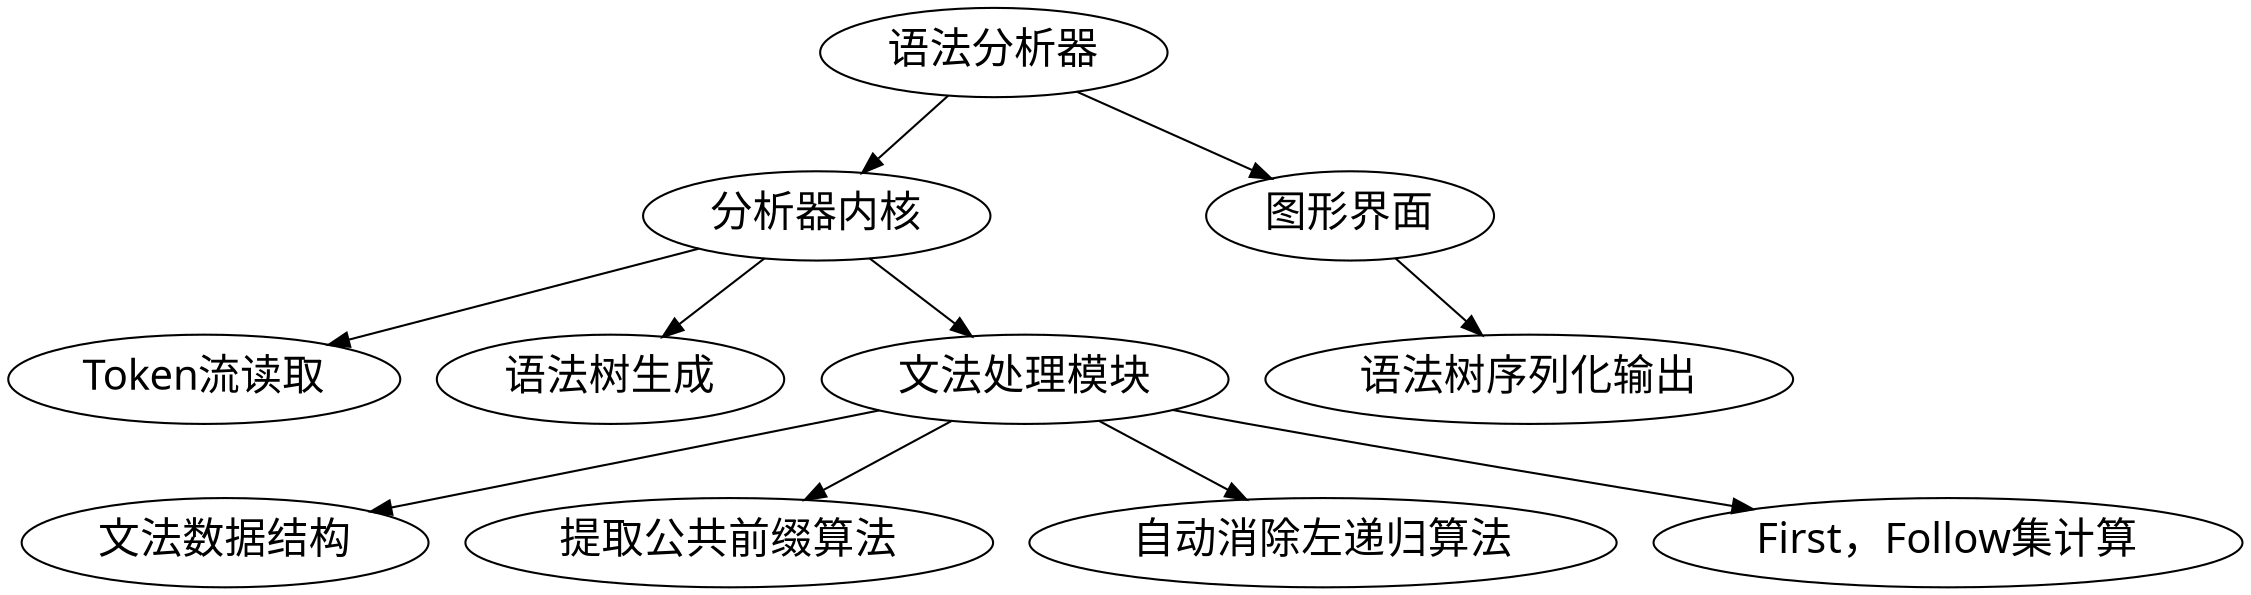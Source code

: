 digraph parser {
    node [fontsize=20 fontname="Microsoft YaHei"]
    edge [fontsize=20 fontname=Consolas]

    parser [label="语法分析器"]
    s0    [label="分析器内核"]
    s1    [label="图形界面"]
    s2    [label="Token流读取"]
    s3    [label="语法树序列化输出"]
    s4    [label="文法数据结构"]
    s5    [label="提取公共前缀算法"]
    s6    [label="自动消除左递归算法"]
    s7    [label="First，Follow集计算"]
    s8    [label="语法树生成"]
    s9    [label="文法处理模块"]

    parser -> s0
    parser -> s1

    s0 -> s9
    s0 -> s2
    s0 -> s8

    s1 -> s3

    s9 -> s4
    s9 -> s5
    s9 -> s6
    s9 -> s7
}
